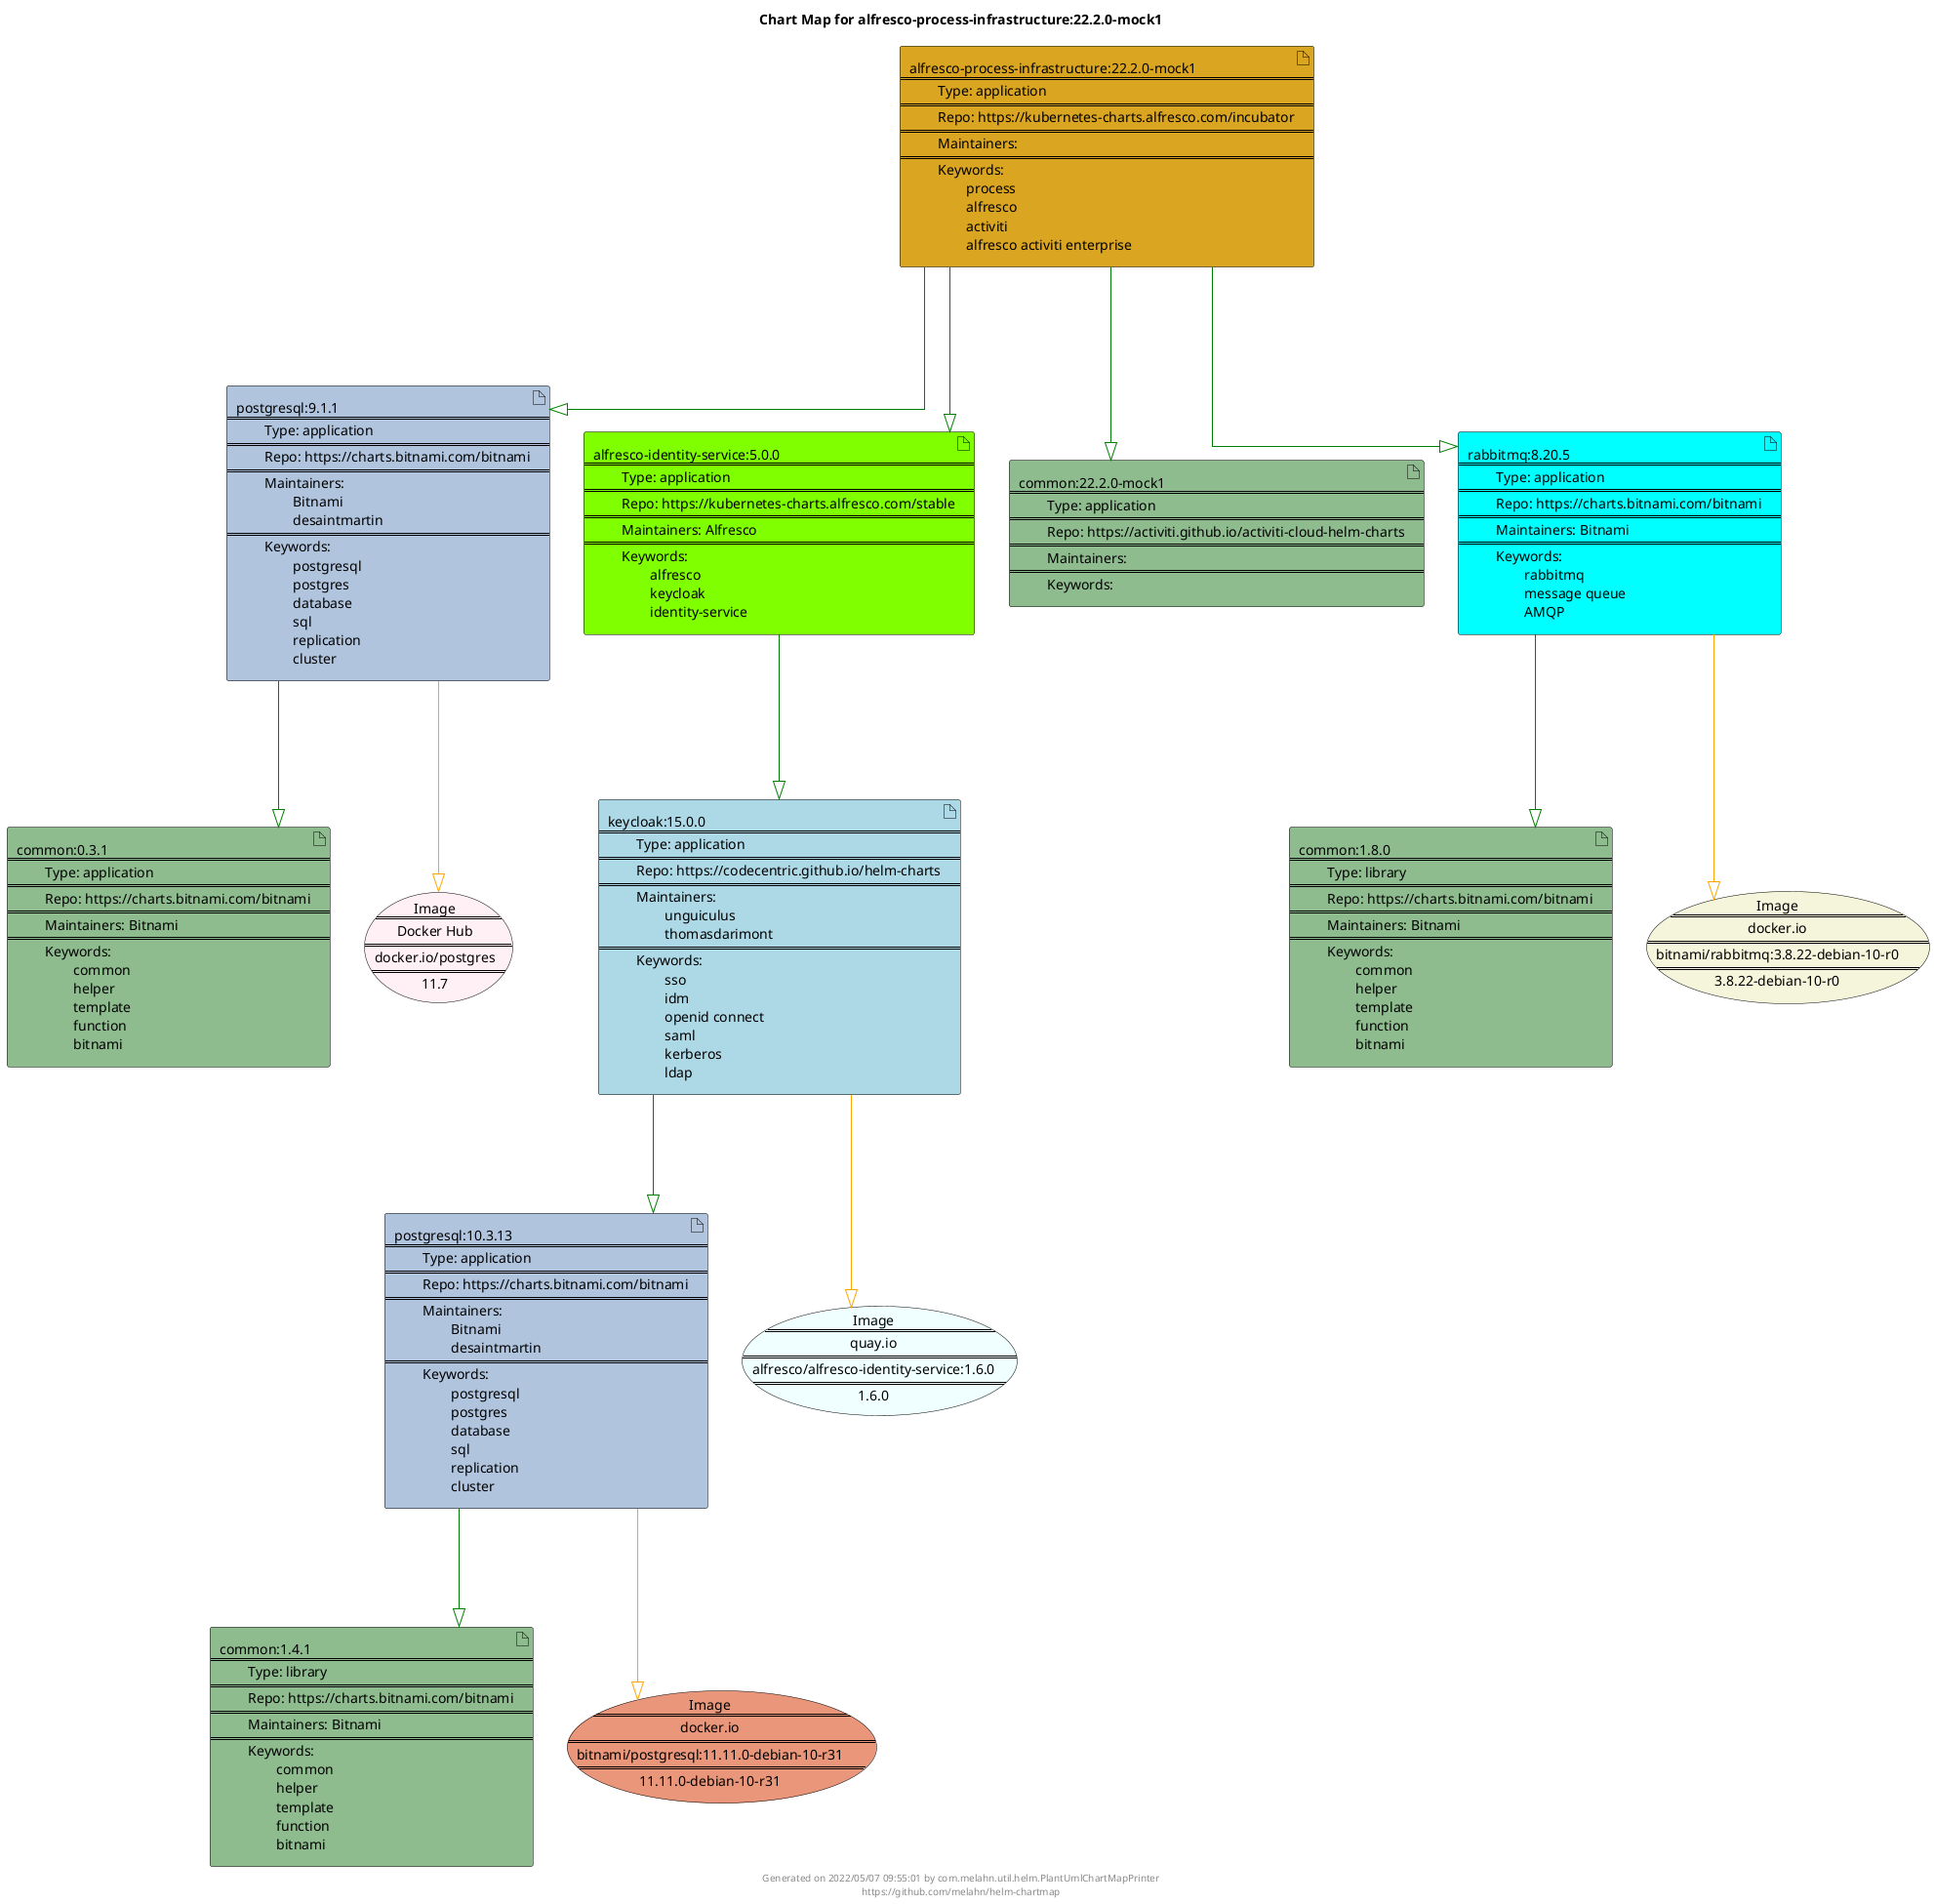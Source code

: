 @startuml
skinparam linetype ortho
skinparam backgroundColor white
skinparam usecaseBorderColor black
skinparam usecaseArrowColor LightSlateGray
skinparam artifactBorderColor black
skinparam artifactArrowColor LightSlateGray

title Chart Map for alfresco-process-infrastructure:22.2.0-mock1

'There are 10 referenced Helm Charts
artifact "common:1.4.1\n====\n\tType: library\n====\n\tRepo: https://charts.bitnami.com/bitnami\n====\n\tMaintainers: Bitnami\n====\n\tKeywords: \n\t\tcommon\n\t\thelper\n\t\ttemplate\n\t\tfunction\n\t\tbitnami" as common_1_4_1 #DarkSeaGreen
artifact "postgresql:9.1.1\n====\n\tType: application\n====\n\tRepo: https://charts.bitnami.com/bitnami\n====\n\tMaintainers: \n\t\tBitnami\n\t\tdesaintmartin\n====\n\tKeywords: \n\t\tpostgresql\n\t\tpostgres\n\t\tdatabase\n\t\tsql\n\t\treplication\n\t\tcluster" as postgresql_9_1_1 #LightSteelBlue
artifact "alfresco-process-infrastructure:22.2.0-mock1\n====\n\tType: application\n====\n\tRepo: https://kubernetes-charts.alfresco.com/incubator\n====\n\tMaintainers: \n====\n\tKeywords: \n\t\tprocess\n\t\talfresco\n\t\tactiviti\n\t\talfresco activiti enterprise" as alfresco_process_infrastructure_22_2_0_mock1 #GoldenRod
artifact "alfresco-identity-service:5.0.0\n====\n\tType: application\n====\n\tRepo: https://kubernetes-charts.alfresco.com/stable\n====\n\tMaintainers: Alfresco\n====\n\tKeywords: \n\t\talfresco\n\t\tkeycloak\n\t\tidentity-service" as alfresco_identity_service_5_0_0 #Chartreuse
artifact "postgresql:10.3.13\n====\n\tType: application\n====\n\tRepo: https://charts.bitnami.com/bitnami\n====\n\tMaintainers: \n\t\tBitnami\n\t\tdesaintmartin\n====\n\tKeywords: \n\t\tpostgresql\n\t\tpostgres\n\t\tdatabase\n\t\tsql\n\t\treplication\n\t\tcluster" as postgresql_10_3_13 #LightSteelBlue
artifact "keycloak:15.0.0\n====\n\tType: application\n====\n\tRepo: https://codecentric.github.io/helm-charts\n====\n\tMaintainers: \n\t\tunguiculus\n\t\tthomasdarimont\n====\n\tKeywords: \n\t\tsso\n\t\tidm\n\t\topenid connect\n\t\tsaml\n\t\tkerberos\n\t\tldap" as keycloak_15_0_0 #LightBlue
artifact "common:22.2.0-mock1\n====\n\tType: application\n====\n\tRepo: https://activiti.github.io/activiti-cloud-helm-charts\n====\n\tMaintainers: \n====\n\tKeywords: " as common_22_2_0_mock1 #DarkSeaGreen
artifact "rabbitmq:8.20.5\n====\n\tType: application\n====\n\tRepo: https://charts.bitnami.com/bitnami\n====\n\tMaintainers: Bitnami\n====\n\tKeywords: \n\t\trabbitmq\n\t\tmessage queue\n\t\tAMQP" as rabbitmq_8_20_5 #Aqua
artifact "common:0.3.1\n====\n\tType: application\n====\n\tRepo: https://charts.bitnami.com/bitnami\n====\n\tMaintainers: Bitnami\n====\n\tKeywords: \n\t\tcommon\n\t\thelper\n\t\ttemplate\n\t\tfunction\n\t\tbitnami" as common_0_3_1 #DarkSeaGreen
artifact "common:1.8.0\n====\n\tType: library\n====\n\tRepo: https://charts.bitnami.com/bitnami\n====\n\tMaintainers: Bitnami\n====\n\tKeywords: \n\t\tcommon\n\t\thelper\n\t\ttemplate\n\t\tfunction\n\t\tbitnami" as common_1_8_0 #DarkSeaGreen

'There are 4 referenced Docker Images
usecase "Image\n====\nquay.io\n====\nalfresco/alfresco-identity-service:1.6.0\n====\n1.6.0" as quay_io_alfresco_alfresco_identity_service_1_6_0 #Azure
usecase "Image\n====\ndocker.io\n====\nbitnami/postgresql:11.11.0-debian-10-r31\n====\n11.11.0-debian-10-r31" as docker_io_bitnami_postgresql_11_11_0_debian_10_r31 #DarkSalmon
usecase "Image\n====\nDocker Hub\n====\ndocker.io/postgres\n====\n11.7" as docker_io_postgres_11_7 #LavenderBlush
usecase "Image\n====\ndocker.io\n====\nbitnami/rabbitmq:3.8.22-debian-10-r0\n====\n3.8.22-debian-10-r0" as docker_io_bitnami_rabbitmq_3_8_22_debian_10_r0 #Beige

'Chart Dependencies
alfresco_process_infrastructure_22_2_0_mock1--[#green]-|>postgresql_9_1_1
postgresql_9_1_1--[#green]-|>common_0_3_1
alfresco_process_infrastructure_22_2_0_mock1--[#green]-|>rabbitmq_8_20_5
rabbitmq_8_20_5--[#green]-|>common_1_8_0
alfresco_process_infrastructure_22_2_0_mock1--[#green]-|>alfresco_identity_service_5_0_0
alfresco_identity_service_5_0_0--[#green]-|>keycloak_15_0_0
keycloak_15_0_0--[#green]-|>postgresql_10_3_13
postgresql_10_3_13--[#green]-|>common_1_4_1
alfresco_process_infrastructure_22_2_0_mock1--[#green]-|>common_22_2_0_mock1
postgresql_9_1_1--[#orange]-|>docker_io_postgres_11_7
postgresql_10_3_13--[#orange]-|>docker_io_bitnami_postgresql_11_11_0_debian_10_r31
keycloak_15_0_0--[#orange]-|>quay_io_alfresco_alfresco_identity_service_1_6_0
rabbitmq_8_20_5--[#orange]-|>docker_io_bitnami_rabbitmq_3_8_22_debian_10_r0

center footer Generated on 2022/05/07 09:55:01 by com.melahn.util.helm.PlantUmlChartMapPrinter\nhttps://github.com/melahn/helm-chartmap
@enduml
